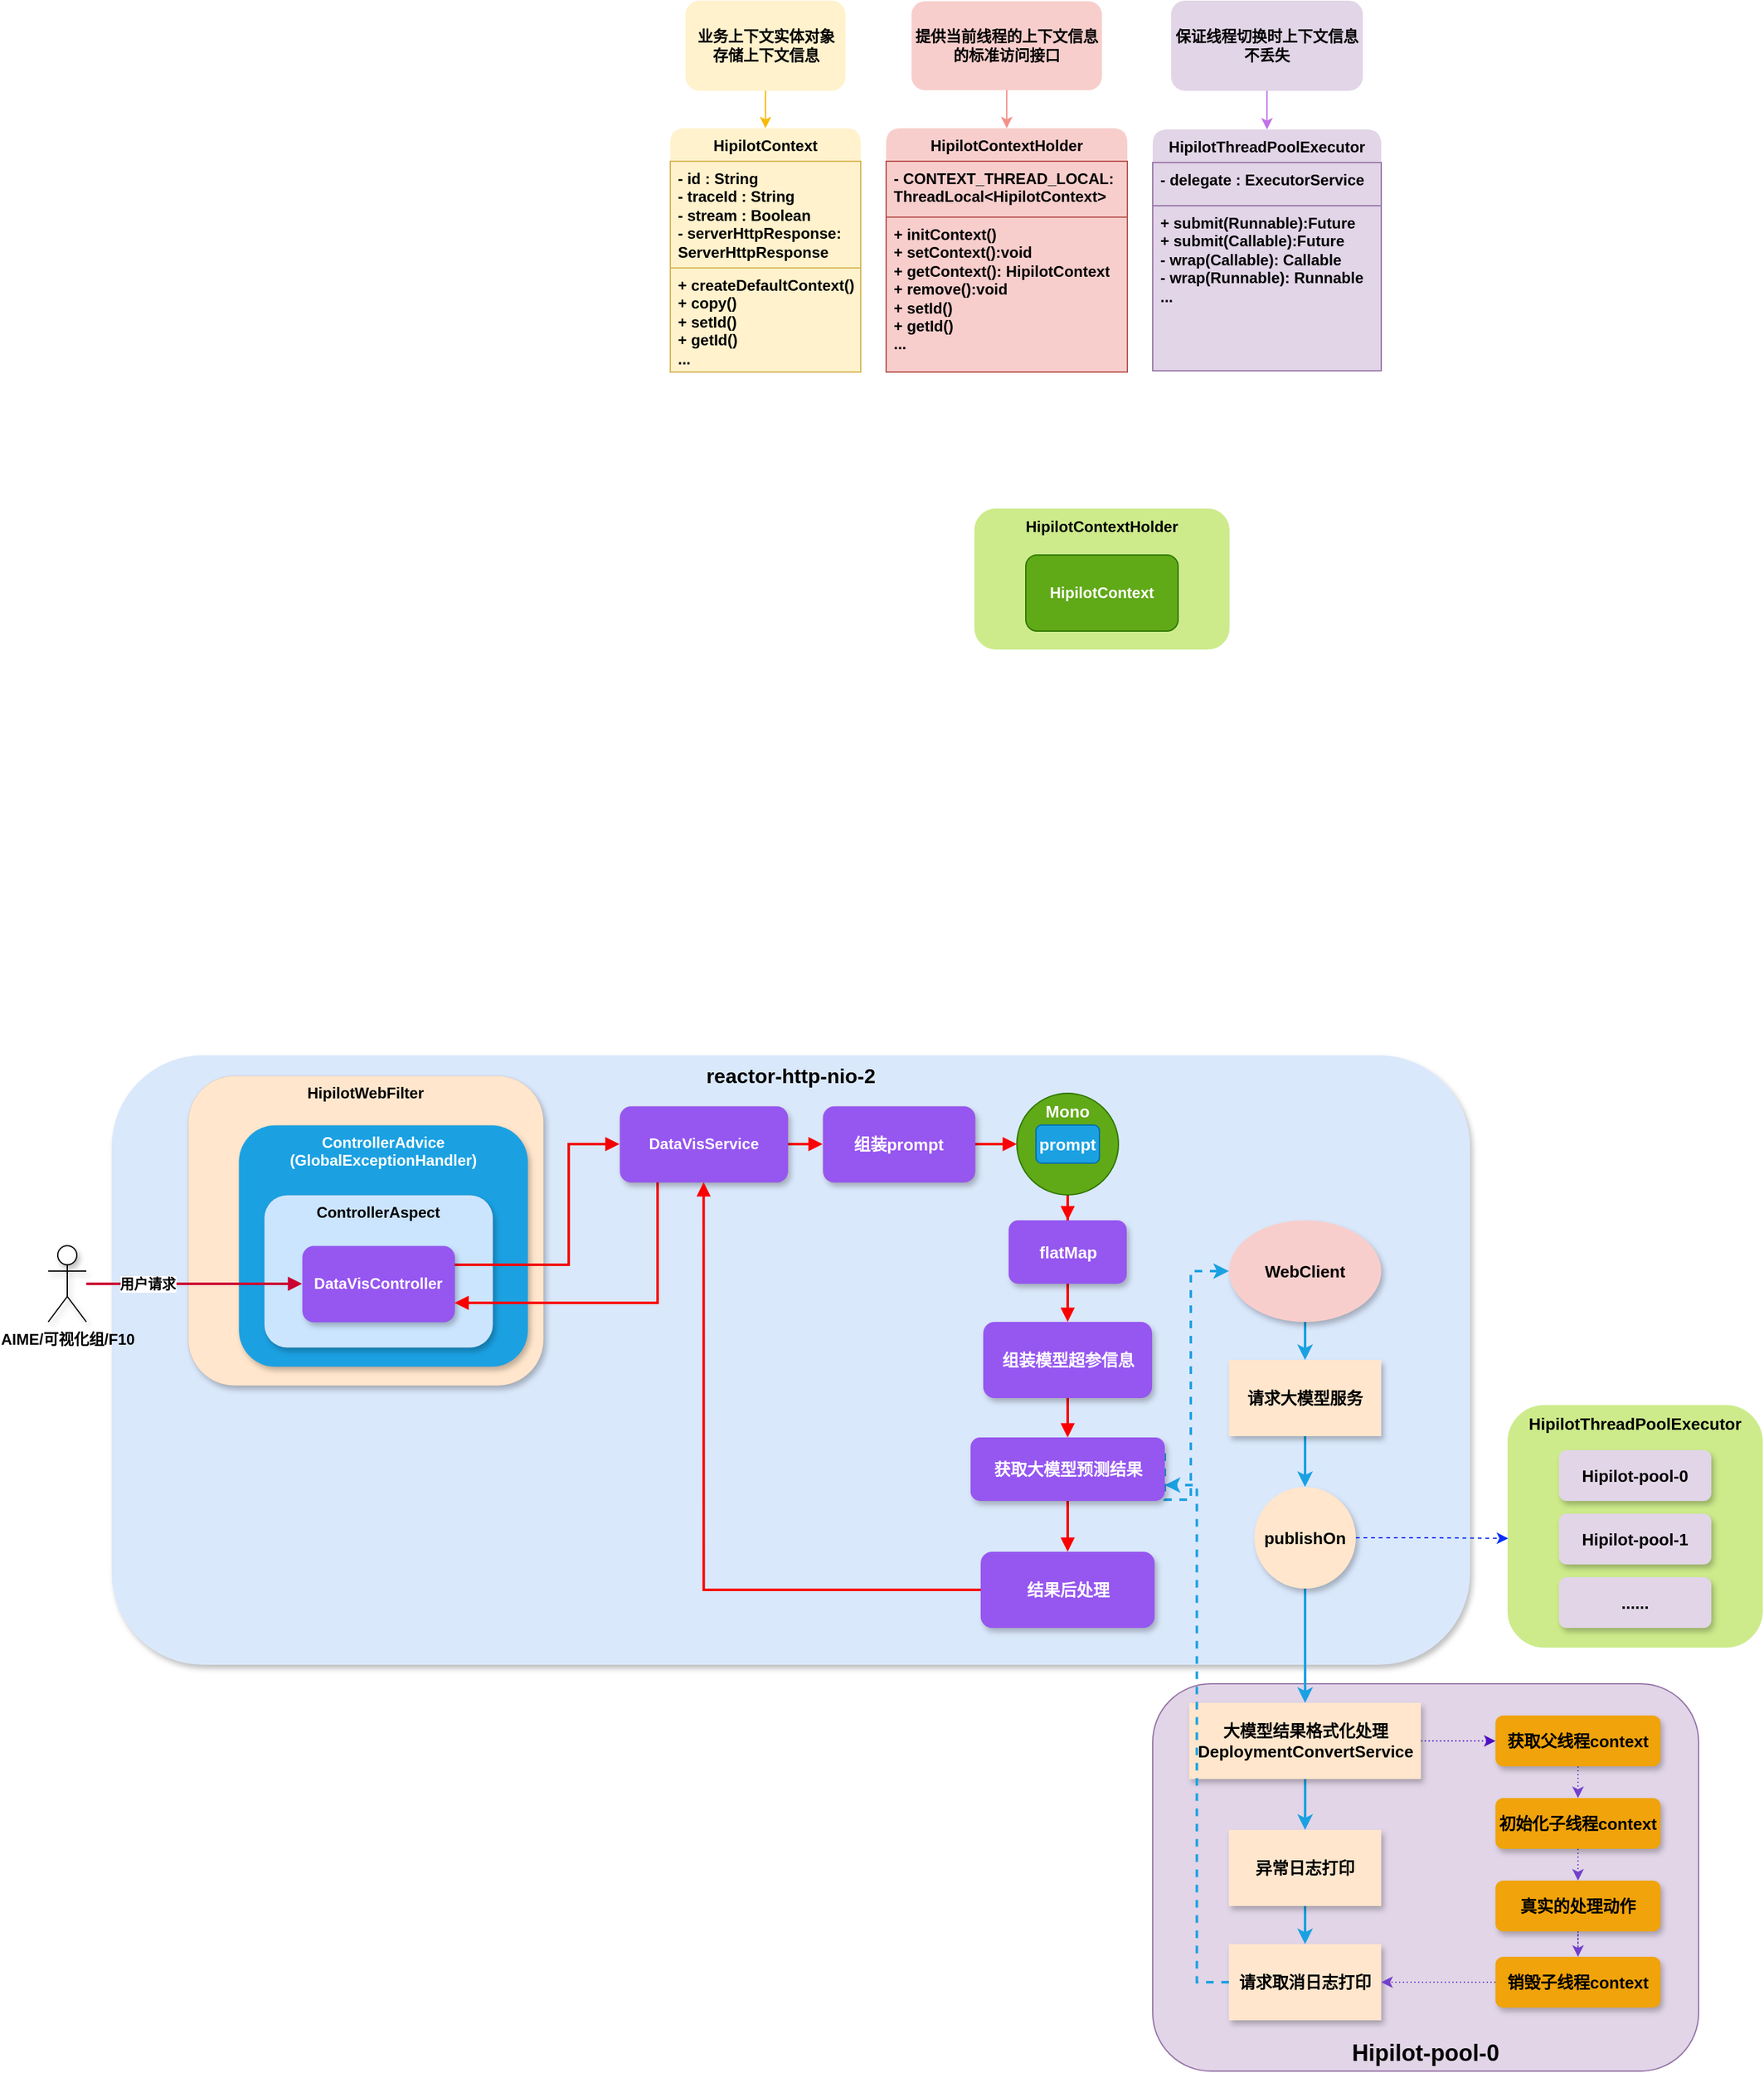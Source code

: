 <mxfile version="23.1.5" type="github">
  <diagram name="第 1 页" id="A8AgMVtB7LvKmUs1XgVh">
    <mxGraphModel dx="3037" dy="1915" grid="1" gridSize="10" guides="1" tooltips="1" connect="1" arrows="1" fold="1" page="1" pageScale="1" pageWidth="827" pageHeight="1169" math="0" shadow="0">
      <root>
        <mxCell id="0" />
        <mxCell id="1" parent="0" />
        <mxCell id="ccl45ZDLO3o566vft4Xr-63" value="Hipilot-pool-0" style="rounded=1;whiteSpace=wrap;html=1;verticalAlign=bottom;align=center;fontSize=18;fontStyle=1;fillColor=#e1d5e7;strokeColor=#9673a6;" vertex="1" parent="1">
          <mxGeometry x="-670" y="185" width="430" height="305" as="geometry" />
        </mxCell>
        <mxCell id="ccl45ZDLO3o566vft4Xr-91" value="reactor-http-nio-2" style="rounded=1;whiteSpace=wrap;html=1;align=center;verticalAlign=top;fontSize=16;fontStyle=1;fillColor=#dae8fc;strokeColor=none;shadow=1;" vertex="1" parent="1">
          <mxGeometry x="-1490" y="-310" width="1070" height="480" as="geometry" />
        </mxCell>
        <mxCell id="ccl45ZDLO3o566vft4Xr-10" value="HipilotContext" style="swimlane;fontStyle=1;align=center;verticalAlign=top;childLayout=stackLayout;horizontal=1;startSize=26;horizontalStack=0;resizeParent=1;resizeParentMax=0;resizeLast=0;collapsible=1;marginBottom=0;whiteSpace=wrap;html=1;fillColor=#fff2cc;strokeColor=none;rounded=1;" vertex="1" parent="1">
          <mxGeometry x="-1050" y="-1040" width="150" height="192" as="geometry" />
        </mxCell>
        <mxCell id="ccl45ZDLO3o566vft4Xr-11" value="- id : String&lt;br&gt;- traceId : String&lt;br&gt;- stream : Boolean&lt;br&gt;- serverHttpResponse: &lt;br&gt;ServerHttpResponse&lt;br&gt;&amp;nbsp;" style="text;strokeColor=#d6b656;fillColor=#fff2cc;align=left;verticalAlign=top;spacingLeft=4;spacingRight=4;overflow=hidden;rotatable=0;points=[[0,0.5],[1,0.5]];portConstraint=eastwest;whiteSpace=wrap;html=1;rounded=0;glass=0;fontStyle=1" vertex="1" parent="ccl45ZDLO3o566vft4Xr-10">
          <mxGeometry y="26" width="150" height="84" as="geometry" />
        </mxCell>
        <mxCell id="ccl45ZDLO3o566vft4Xr-12" value="+ createDefaultContext()&lt;br&gt;+ copy()&lt;br&gt;+ setId()&lt;br&gt;+ getId()&lt;br&gt;..." style="text;strokeColor=#d6b656;fillColor=#fff2cc;align=left;verticalAlign=top;spacingLeft=4;spacingRight=4;overflow=hidden;rotatable=0;points=[[0,0.5],[1,0.5]];portConstraint=eastwest;whiteSpace=wrap;html=1;rounded=0;fontStyle=1" vertex="1" parent="ccl45ZDLO3o566vft4Xr-10">
          <mxGeometry y="110" width="150" height="82" as="geometry" />
        </mxCell>
        <mxCell id="ccl45ZDLO3o566vft4Xr-13" value="HipilotContextHolder" style="swimlane;fontStyle=1;align=center;verticalAlign=top;childLayout=stackLayout;horizontal=1;startSize=26;horizontalStack=0;resizeParent=1;resizeParentMax=0;resizeLast=0;collapsible=1;marginBottom=0;whiteSpace=wrap;html=1;fillColor=#f8cecc;strokeColor=none;rounded=1;" vertex="1" parent="1">
          <mxGeometry x="-880" y="-1040" width="190" height="192" as="geometry" />
        </mxCell>
        <mxCell id="ccl45ZDLO3o566vft4Xr-14" value="- CONTEXT_THREAD_LOCAL: ThreadLocal&amp;lt;HipilotContext&amp;gt;" style="text;strokeColor=#b85450;fillColor=#f8cecc;align=left;verticalAlign=top;spacingLeft=4;spacingRight=4;overflow=hidden;rotatable=0;points=[[0,0.5],[1,0.5]];portConstraint=eastwest;whiteSpace=wrap;html=1;fontStyle=1" vertex="1" parent="ccl45ZDLO3o566vft4Xr-13">
          <mxGeometry y="26" width="190" height="44" as="geometry" />
        </mxCell>
        <mxCell id="ccl45ZDLO3o566vft4Xr-15" value="+ initContext()&lt;br&gt;+ setContext():void&lt;br&gt;+ getContext(): HipilotContext&lt;br&gt;+ remove():void&lt;br&gt;+ setId()&lt;br&gt;+ getId()&lt;br&gt;..." style="text;strokeColor=#b85450;fillColor=#f8cecc;align=left;verticalAlign=top;spacingLeft=4;spacingRight=4;overflow=hidden;rotatable=0;points=[[0,0.5],[1,0.5]];portConstraint=eastwest;whiteSpace=wrap;html=1;fontStyle=1" vertex="1" parent="ccl45ZDLO3o566vft4Xr-13">
          <mxGeometry y="70" width="190" height="122" as="geometry" />
        </mxCell>
        <mxCell id="ccl45ZDLO3o566vft4Xr-16" value="HipilotThreadPoolExecutor" style="swimlane;fontStyle=1;align=center;verticalAlign=top;childLayout=stackLayout;horizontal=1;startSize=26;horizontalStack=0;resizeParent=1;resizeParentMax=0;resizeLast=0;collapsible=1;marginBottom=0;whiteSpace=wrap;html=1;fillColor=#e1d5e7;strokeColor=none;rounded=1;swimlaneLine=1;" vertex="1" parent="1">
          <mxGeometry x="-670" y="-1039" width="180" height="190" as="geometry" />
        </mxCell>
        <mxCell id="ccl45ZDLO3o566vft4Xr-17" value="- delegate : ExecutorService" style="text;strokeColor=#9673a6;fillColor=#e1d5e7;align=left;verticalAlign=top;spacingLeft=4;spacingRight=4;overflow=hidden;rotatable=0;points=[[0,0.5],[1,0.5]];portConstraint=eastwest;whiteSpace=wrap;html=1;fontStyle=1" vertex="1" parent="ccl45ZDLO3o566vft4Xr-16">
          <mxGeometry y="26" width="180" height="34" as="geometry" />
        </mxCell>
        <mxCell id="ccl45ZDLO3o566vft4Xr-18" value="+ submit(Runnable):Future&lt;br&gt;+ submit(Callable):Future&lt;br&gt;- wrap(Callable): Callable&lt;br&gt;- wrap(Runnable): Runnable&lt;br&gt;..." style="text;strokeColor=#9673a6;fillColor=#e1d5e7;align=left;verticalAlign=top;spacingLeft=4;spacingRight=4;overflow=hidden;rotatable=0;points=[[0,0.5],[1,0.5]];portConstraint=eastwest;whiteSpace=wrap;html=1;fontStyle=1" vertex="1" parent="ccl45ZDLO3o566vft4Xr-16">
          <mxGeometry y="60" width="180" height="130" as="geometry" />
        </mxCell>
        <mxCell id="ccl45ZDLO3o566vft4Xr-19" style="edgeStyle=orthogonalEdgeStyle;rounded=0;orthogonalLoop=1;jettySize=auto;html=1;entryX=0.5;entryY=0;entryDx=0;entryDy=0;strokeColor=#f6bb09;fontStyle=1" edge="1" parent="1" source="ccl45ZDLO3o566vft4Xr-20" target="ccl45ZDLO3o566vft4Xr-10">
          <mxGeometry relative="1" as="geometry">
            <Array as="points">
              <mxPoint x="-975" y="-1060" />
              <mxPoint x="-975" y="-1060" />
            </Array>
          </mxGeometry>
        </mxCell>
        <mxCell id="ccl45ZDLO3o566vft4Xr-20" value="业务上下文实体对象&lt;br&gt;存储上下文信息" style="rounded=1;whiteSpace=wrap;html=1;fillColor=#fff2cc;strokeColor=#fff2cc;shadow=0;fontStyle=1" vertex="1" parent="1">
          <mxGeometry x="-1037.5" y="-1140" width="125" height="70" as="geometry" />
        </mxCell>
        <mxCell id="ccl45ZDLO3o566vft4Xr-21" style="edgeStyle=orthogonalEdgeStyle;rounded=0;orthogonalLoop=1;jettySize=auto;html=1;entryX=0.5;entryY=0;entryDx=0;entryDy=0;strokeColor=#f4908b;fontStyle=1" edge="1" parent="1" source="ccl45ZDLO3o566vft4Xr-22" target="ccl45ZDLO3o566vft4Xr-13">
          <mxGeometry relative="1" as="geometry" />
        </mxCell>
        <mxCell id="ccl45ZDLO3o566vft4Xr-22" value="提供当前线程的上下文信息的标准访问接口" style="rounded=1;whiteSpace=wrap;html=1;fillColor=#f8cecc;strokeColor=none;shadow=0;fontStyle=1" vertex="1" parent="1">
          <mxGeometry x="-860" y="-1140" width="150" height="70" as="geometry" />
        </mxCell>
        <mxCell id="ccl45ZDLO3o566vft4Xr-23" style="edgeStyle=orthogonalEdgeStyle;rounded=0;orthogonalLoop=1;jettySize=auto;html=1;entryX=0.5;entryY=0;entryDx=0;entryDy=0;strokeColor=#c173e7;fontStyle=1" edge="1" parent="1" source="ccl45ZDLO3o566vft4Xr-24" target="ccl45ZDLO3o566vft4Xr-16">
          <mxGeometry relative="1" as="geometry" />
        </mxCell>
        <mxCell id="ccl45ZDLO3o566vft4Xr-24" value="保证线程切换时上下文信息不丢失" style="rounded=1;whiteSpace=wrap;html=1;fillColor=#e1d5e7;strokeColor=#e1d5e7;shadow=0;fontStyle=1" vertex="1" parent="1">
          <mxGeometry x="-655" y="-1140" width="150" height="70" as="geometry" />
        </mxCell>
        <mxCell id="ccl45ZDLO3o566vft4Xr-25" value="HipilotWebFilter" style="rounded=1;whiteSpace=wrap;html=1;fillColor=#ffe6cc;strokeColor=default;verticalAlign=top;strokeWidth=0;dashed=1;fontStyle=1;shadow=1;" vertex="1" parent="1">
          <mxGeometry x="-1430" y="-294" width="280" height="244" as="geometry" />
        </mxCell>
        <mxCell id="ccl45ZDLO3o566vft4Xr-26" value="AIME/可视化组/F10" style="shape=umlActor;verticalLabelPosition=bottom;verticalAlign=top;html=1;outlineConnect=0;fontStyle=1;shadow=1;" vertex="1" parent="1">
          <mxGeometry x="-1540" y="-160" width="30" height="60" as="geometry" />
        </mxCell>
        <mxCell id="ccl45ZDLO3o566vft4Xr-31" value="HipilotContextHolder" style="rounded=1;whiteSpace=wrap;html=1;verticalAlign=top;fillColor=#cdeb8b;strokeColor=#cdeb8b;fontStyle=1" vertex="1" parent="1">
          <mxGeometry x="-810" y="-740" width="200" height="110" as="geometry" />
        </mxCell>
        <mxCell id="ccl45ZDLO3o566vft4Xr-32" value="HipilotContext" style="rounded=1;whiteSpace=wrap;html=1;fillColor=#60a917;strokeColor=#2D7600;fontColor=#ffffff;fontStyle=1" vertex="1" parent="1">
          <mxGeometry x="-770" y="-704" width="120" height="60" as="geometry" />
        </mxCell>
        <mxCell id="ccl45ZDLO3o566vft4Xr-33" value="ControllerAdvice&lt;br&gt;(GlobalExceptionHandler)" style="rounded=1;whiteSpace=wrap;html=1;fillColor=#1ba1e2;strokeColor=#006EAF;verticalAlign=top;strokeWidth=0;dashed=1;fontColor=#ffffff;fontStyle=1;shadow=1;" vertex="1" parent="1">
          <mxGeometry x="-1390" y="-255" width="227.5" height="190" as="geometry" />
        </mxCell>
        <mxCell id="ccl45ZDLO3o566vft4Xr-34" value="ControllerAspect" style="rounded=1;whiteSpace=wrap;html=1;fillColor=#cce5ff;strokeColor=#36393d;verticalAlign=top;strokeWidth=0;dashed=1;fontStyle=1;shadow=1;" vertex="1" parent="1">
          <mxGeometry x="-1370" y="-200" width="180" height="120" as="geometry" />
        </mxCell>
        <mxCell id="ccl45ZDLO3o566vft4Xr-98" style="edgeStyle=orthogonalEdgeStyle;rounded=0;orthogonalLoop=1;jettySize=auto;html=1;entryX=0;entryY=0.5;entryDx=0;entryDy=0;strokeColor=#f20202;exitX=1;exitY=0.25;exitDx=0;exitDy=0;strokeWidth=2;endArrow=block;endFill=1;" edge="1" parent="1" source="ccl45ZDLO3o566vft4Xr-35" target="ccl45ZDLO3o566vft4Xr-42">
          <mxGeometry relative="1" as="geometry">
            <Array as="points">
              <mxPoint x="-1130" y="-145" />
              <mxPoint x="-1130" y="-240" />
            </Array>
          </mxGeometry>
        </mxCell>
        <mxCell id="ccl45ZDLO3o566vft4Xr-35" value="DataVisController" style="rounded=1;whiteSpace=wrap;html=1;fillColor=#9656f0;strokeColor=#3700CC;strokeWidth=0;dashed=1;fontStyle=1;fontColor=#ffffff;shadow=1;" vertex="1" parent="1">
          <mxGeometry x="-1340" y="-160" width="120" height="60" as="geometry" />
        </mxCell>
        <mxCell id="ccl45ZDLO3o566vft4Xr-38" style="edgeStyle=orthogonalEdgeStyle;rounded=0;orthogonalLoop=1;jettySize=auto;html=1;entryX=0;entryY=0.5;entryDx=0;entryDy=0;strokeColor=#cc0033;fillColor=#6a00ff;fontStyle=1;strokeWidth=2;endArrow=block;endFill=1;" edge="1" parent="1" source="ccl45ZDLO3o566vft4Xr-26" target="ccl45ZDLO3o566vft4Xr-35">
          <mxGeometry relative="1" as="geometry" />
        </mxCell>
        <mxCell id="ccl45ZDLO3o566vft4Xr-40" value="用户请求" style="edgeLabel;html=1;align=center;verticalAlign=middle;resizable=0;points=[];fontStyle=1" vertex="1" connectable="0" parent="ccl45ZDLO3o566vft4Xr-38">
          <mxGeometry x="-0.434" relative="1" as="geometry">
            <mxPoint as="offset" />
          </mxGeometry>
        </mxCell>
        <mxCell id="ccl45ZDLO3o566vft4Xr-96" value="" style="edgeStyle=orthogonalEdgeStyle;rounded=0;orthogonalLoop=1;jettySize=auto;html=1;fontStyle=1;strokeColor=#fa0505;strokeWidth=2;endArrow=block;endFill=1;" edge="1" parent="1" source="ccl45ZDLO3o566vft4Xr-42" target="ccl45ZDLO3o566vft4Xr-95">
          <mxGeometry relative="1" as="geometry" />
        </mxCell>
        <mxCell id="ccl45ZDLO3o566vft4Xr-100" style="edgeStyle=orthogonalEdgeStyle;rounded=0;orthogonalLoop=1;jettySize=auto;html=1;entryX=1;entryY=0.75;entryDx=0;entryDy=0;strokeColor=#fa0000;strokeWidth=2;endArrow=block;endFill=1;" edge="1" parent="1" source="ccl45ZDLO3o566vft4Xr-42" target="ccl45ZDLO3o566vft4Xr-35">
          <mxGeometry relative="1" as="geometry">
            <Array as="points">
              <mxPoint x="-1060" y="-115" />
            </Array>
          </mxGeometry>
        </mxCell>
        <mxCell id="ccl45ZDLO3o566vft4Xr-42" value="DataVisService" style="rounded=1;whiteSpace=wrap;html=1;fillColor=#9656f0;strokeColor=#BD7000;strokeWidth=0;dashed=1;fontColor=#ffffff;fontStyle=1;shadow=1;" vertex="1" parent="1">
          <mxGeometry x="-1090" y="-270" width="132.5" height="60" as="geometry" />
        </mxCell>
        <mxCell id="ccl45ZDLO3o566vft4Xr-79" style="edgeStyle=orthogonalEdgeStyle;rounded=0;orthogonalLoop=1;jettySize=auto;html=1;fontStyle=1;strokeColor=#fa0000;strokeWidth=2;endArrow=block;endFill=1;" edge="1" parent="1" source="ccl45ZDLO3o566vft4Xr-43" target="ccl45ZDLO3o566vft4Xr-75">
          <mxGeometry relative="1" as="geometry" />
        </mxCell>
        <mxCell id="ccl45ZDLO3o566vft4Xr-43" value="Mono" style="ellipse;whiteSpace=wrap;html=1;aspect=fixed;verticalAlign=top;fillColor=#60a917;fontColor=#ffffff;strokeColor=#2D7600;fontStyle=1;fontSize=13;" vertex="1" parent="1">
          <mxGeometry x="-777" y="-280" width="80" height="80" as="geometry" />
        </mxCell>
        <mxCell id="ccl45ZDLO3o566vft4Xr-44" value="prompt" style="rounded=1;whiteSpace=wrap;html=1;fillColor=#1ba1e2;fontColor=#ffffff;strokeColor=#006EAF;fontStyle=1;fontSize=13;" vertex="1" parent="1">
          <mxGeometry x="-762" y="-255" width="50" height="30" as="geometry" />
        </mxCell>
        <mxCell id="ccl45ZDLO3o566vft4Xr-49" value="" style="edgeStyle=orthogonalEdgeStyle;rounded=0;orthogonalLoop=1;jettySize=auto;html=1;fontStyle=1;strokeWidth=2;strokeColor=#1ba1e2;fontSize=13;" edge="1" parent="1" source="ccl45ZDLO3o566vft4Xr-47" target="ccl45ZDLO3o566vft4Xr-48">
          <mxGeometry relative="1" as="geometry" />
        </mxCell>
        <mxCell id="ccl45ZDLO3o566vft4Xr-47" value="WebClient" style="ellipse;whiteSpace=wrap;html=1;fontStyle=1;fillColor=#f8cecc;strokeColor=none;shadow=1;fontSize=13;" vertex="1" parent="1">
          <mxGeometry x="-610" y="-180" width="120" height="80" as="geometry" />
        </mxCell>
        <mxCell id="ccl45ZDLO3o566vft4Xr-51" value="" style="edgeStyle=orthogonalEdgeStyle;rounded=0;orthogonalLoop=1;jettySize=auto;html=1;fontStyle=1;strokeWidth=2;strokeColor=#1ba1e2;fontSize=13;" edge="1" parent="1" source="ccl45ZDLO3o566vft4Xr-48" target="ccl45ZDLO3o566vft4Xr-50">
          <mxGeometry relative="1" as="geometry" />
        </mxCell>
        <mxCell id="ccl45ZDLO3o566vft4Xr-48" value="请求大模型服务" style="whiteSpace=wrap;html=1;fontStyle=1;fillColor=#ffe6cc;strokeColor=none;shadow=1;fontSize=13;" vertex="1" parent="1">
          <mxGeometry x="-610" y="-70" width="120" height="60" as="geometry" />
        </mxCell>
        <mxCell id="ccl45ZDLO3o566vft4Xr-58" value="" style="edgeStyle=orthogonalEdgeStyle;rounded=0;orthogonalLoop=1;jettySize=auto;html=1;fontStyle=1;strokeWidth=2;strokeColor=#1ba1e2;fontSize=13;" edge="1" parent="1" source="ccl45ZDLO3o566vft4Xr-50" target="ccl45ZDLO3o566vft4Xr-57">
          <mxGeometry relative="1" as="geometry" />
        </mxCell>
        <mxCell id="ccl45ZDLO3o566vft4Xr-50" value="publishOn" style="ellipse;whiteSpace=wrap;html=1;fontStyle=1;fillColor=#ffe6cc;strokeColor=none;shadow=1;fontSize=13;" vertex="1" parent="1">
          <mxGeometry x="-590" y="30" width="80" height="80" as="geometry" />
        </mxCell>
        <mxCell id="ccl45ZDLO3o566vft4Xr-52" value="HipilotThreadPoolExecutor" style="rounded=1;whiteSpace=wrap;html=1;verticalAlign=top;fillColor=#cdeb8b;strokeColor=#cdeb8b;fontStyle=1;fontSize=13;" vertex="1" parent="1">
          <mxGeometry x="-390" y="-34" width="200" height="190" as="geometry" />
        </mxCell>
        <mxCell id="ccl45ZDLO3o566vft4Xr-53" style="edgeStyle=orthogonalEdgeStyle;rounded=0;orthogonalLoop=1;jettySize=auto;html=1;entryX=0;entryY=0.55;entryDx=0;entryDy=0;entryPerimeter=0;dashed=1;fontStyle=1;fontSize=13;strokeColor=#0930f6;" edge="1" parent="1" source="ccl45ZDLO3o566vft4Xr-50" target="ccl45ZDLO3o566vft4Xr-52">
          <mxGeometry relative="1" as="geometry" />
        </mxCell>
        <mxCell id="ccl45ZDLO3o566vft4Xr-54" value="Hipilot-pool-0" style="rounded=1;whiteSpace=wrap;html=1;fillColor=#e1d5e7;strokeColor=none;fontStyle=1;shadow=1;fontSize=13;" vertex="1" parent="1">
          <mxGeometry x="-350" y="1" width="120" height="40" as="geometry" />
        </mxCell>
        <mxCell id="ccl45ZDLO3o566vft4Xr-55" value="Hipilot-pool-1" style="rounded=1;whiteSpace=wrap;html=1;fillColor=#e1d5e7;strokeColor=none;fontStyle=1;shadow=1;fontSize=13;" vertex="1" parent="1">
          <mxGeometry x="-350" y="51" width="120" height="40" as="geometry" />
        </mxCell>
        <mxCell id="ccl45ZDLO3o566vft4Xr-56" value="......" style="rounded=1;whiteSpace=wrap;html=1;fillColor=#e1d5e7;strokeColor=none;fontStyle=1;shadow=1;fontSize=13;" vertex="1" parent="1">
          <mxGeometry x="-350" y="101" width="120" height="40" as="geometry" />
        </mxCell>
        <mxCell id="ccl45ZDLO3o566vft4Xr-60" value="" style="edgeStyle=orthogonalEdgeStyle;rounded=0;orthogonalLoop=1;jettySize=auto;html=1;fontStyle=1;strokeWidth=2;strokeColor=#1ba1e2;fontSize=13;" edge="1" parent="1" source="ccl45ZDLO3o566vft4Xr-57" target="ccl45ZDLO3o566vft4Xr-59">
          <mxGeometry relative="1" as="geometry" />
        </mxCell>
        <mxCell id="ccl45ZDLO3o566vft4Xr-105" style="edgeStyle=orthogonalEdgeStyle;rounded=0;orthogonalLoop=1;jettySize=auto;html=1;strokeColor=#4e0fc2;dashed=1;dashPattern=1 2;fontSize=13;" edge="1" parent="1" source="ccl45ZDLO3o566vft4Xr-57" target="ccl45ZDLO3o566vft4Xr-65">
          <mxGeometry relative="1" as="geometry" />
        </mxCell>
        <mxCell id="ccl45ZDLO3o566vft4Xr-57" value="大模型结果格式化处理&lt;br style=&quot;font-size: 13px;&quot;&gt;DeploymentConvertService" style="whiteSpace=wrap;html=1;fontStyle=1;fillColor=#ffe6cc;strokeColor=none;shadow=1;fontSize=13;" vertex="1" parent="1">
          <mxGeometry x="-641.25" y="200" width="182.5" height="60" as="geometry" />
        </mxCell>
        <mxCell id="ccl45ZDLO3o566vft4Xr-62" value="" style="edgeStyle=orthogonalEdgeStyle;rounded=0;orthogonalLoop=1;jettySize=auto;html=1;fontStyle=1;strokeWidth=2;strokeColor=#1ba1e2;fontSize=13;" edge="1" parent="1" source="ccl45ZDLO3o566vft4Xr-59" target="ccl45ZDLO3o566vft4Xr-61">
          <mxGeometry relative="1" as="geometry" />
        </mxCell>
        <mxCell id="ccl45ZDLO3o566vft4Xr-59" value="异常日志打印" style="whiteSpace=wrap;html=1;fontStyle=1;fillColor=#ffe6cc;strokeColor=none;shadow=1;fontSize=13;" vertex="1" parent="1">
          <mxGeometry x="-610" y="300" width="120" height="60" as="geometry" />
        </mxCell>
        <mxCell id="ccl45ZDLO3o566vft4Xr-89" style="edgeStyle=orthogonalEdgeStyle;rounded=0;orthogonalLoop=1;jettySize=auto;html=1;entryX=1;entryY=0.75;entryDx=0;entryDy=0;dashed=1;fontStyle=1;strokeWidth=2;strokeColor=#1ba1e2;" edge="1" parent="1" source="ccl45ZDLO3o566vft4Xr-61" target="ccl45ZDLO3o566vft4Xr-83">
          <mxGeometry relative="1" as="geometry" />
        </mxCell>
        <mxCell id="ccl45ZDLO3o566vft4Xr-61" value="请求取消日志打印" style="whiteSpace=wrap;html=1;fontStyle=1;fillColor=#ffe6cc;strokeColor=none;shadow=1;fontSize=13;" vertex="1" parent="1">
          <mxGeometry x="-610" y="390" width="120" height="60" as="geometry" />
        </mxCell>
        <mxCell id="ccl45ZDLO3o566vft4Xr-71" value="" style="edgeStyle=orthogonalEdgeStyle;rounded=0;orthogonalLoop=1;jettySize=auto;html=1;fontStyle=1;strokeColor=#7240cb;dashed=1;dashPattern=1 2;fontSize=13;" edge="1" parent="1" source="ccl45ZDLO3o566vft4Xr-64" target="ccl45ZDLO3o566vft4Xr-70">
          <mxGeometry relative="1" as="geometry" />
        </mxCell>
        <mxCell id="ccl45ZDLO3o566vft4Xr-64" value="真实的处理动作" style="rounded=1;whiteSpace=wrap;html=1;fontStyle=1;fillColor=#f0a30a;fontColor=#000000;strokeColor=none;shadow=1;fontSize=13;" vertex="1" parent="1">
          <mxGeometry x="-400" y="340" width="130" height="40" as="geometry" />
        </mxCell>
        <mxCell id="ccl45ZDLO3o566vft4Xr-68" value="" style="edgeStyle=orthogonalEdgeStyle;rounded=0;orthogonalLoop=1;jettySize=auto;html=1;fontStyle=1;strokeColor=#7240cb;dashed=1;dashPattern=1 2;fontSize=13;" edge="1" parent="1" source="ccl45ZDLO3o566vft4Xr-65" target="ccl45ZDLO3o566vft4Xr-67">
          <mxGeometry relative="1" as="geometry" />
        </mxCell>
        <mxCell id="ccl45ZDLO3o566vft4Xr-65" value="获取父线程context" style="rounded=1;whiteSpace=wrap;html=1;fontStyle=1;fillColor=#f0a30a;strokeColor=none;fontColor=#000000;shadow=1;fontSize=13;" vertex="1" parent="1">
          <mxGeometry x="-400" y="210" width="130" height="40" as="geometry" />
        </mxCell>
        <mxCell id="ccl45ZDLO3o566vft4Xr-69" value="" style="edgeStyle=orthogonalEdgeStyle;rounded=0;orthogonalLoop=1;jettySize=auto;html=1;fontStyle=1;strokeColor=#7240cb;dashed=1;dashPattern=1 2;fontSize=13;" edge="1" parent="1" source="ccl45ZDLO3o566vft4Xr-67" target="ccl45ZDLO3o566vft4Xr-64">
          <mxGeometry relative="1" as="geometry" />
        </mxCell>
        <mxCell id="ccl45ZDLO3o566vft4Xr-67" value="初始化子线程context" style="rounded=1;whiteSpace=wrap;html=1;fontStyle=1;fillColor=#f0a30a;fontColor=#000000;strokeColor=none;shadow=1;fontSize=13;" vertex="1" parent="1">
          <mxGeometry x="-400" y="275" width="130" height="40" as="geometry" />
        </mxCell>
        <mxCell id="ccl45ZDLO3o566vft4Xr-109" style="edgeStyle=orthogonalEdgeStyle;rounded=0;orthogonalLoop=1;jettySize=auto;html=1;strokeColor=#7240cb;dashed=1;dashPattern=1 2;fontSize=13;" edge="1" parent="1" source="ccl45ZDLO3o566vft4Xr-70" target="ccl45ZDLO3o566vft4Xr-61">
          <mxGeometry relative="1" as="geometry" />
        </mxCell>
        <mxCell id="ccl45ZDLO3o566vft4Xr-70" value="销毁子线程context" style="whiteSpace=wrap;html=1;rounded=1;fontStyle=1;fillColor=#f0a30a;fontColor=#000000;strokeColor=none;shadow=1;fontSize=13;" vertex="1" parent="1">
          <mxGeometry x="-400" y="400" width="130" height="40" as="geometry" />
        </mxCell>
        <mxCell id="ccl45ZDLO3o566vft4Xr-82" value="" style="edgeStyle=orthogonalEdgeStyle;rounded=0;orthogonalLoop=1;jettySize=auto;html=1;fontStyle=1;strokeColor=#fa0000;strokeWidth=2;endArrow=block;endFill=1;" edge="1" parent="1" source="ccl45ZDLO3o566vft4Xr-75" target="ccl45ZDLO3o566vft4Xr-81">
          <mxGeometry relative="1" as="geometry" />
        </mxCell>
        <mxCell id="ccl45ZDLO3o566vft4Xr-75" value="flatMap" style="rounded=1;whiteSpace=wrap;html=1;shadow=1;fillColor=#9656f0;fontColor=#ffffff;strokeColor=none;fontStyle=1;fontSize=13;" vertex="1" parent="1">
          <mxGeometry x="-783.5" y="-180" width="93" height="50" as="geometry" />
        </mxCell>
        <mxCell id="ccl45ZDLO3o566vft4Xr-84" value="" style="edgeStyle=orthogonalEdgeStyle;rounded=0;orthogonalLoop=1;jettySize=auto;html=1;fontStyle=1;strokeColor=#fa0000;strokeWidth=2;endArrow=block;endFill=1;" edge="1" parent="1" source="ccl45ZDLO3o566vft4Xr-81" target="ccl45ZDLO3o566vft4Xr-83">
          <mxGeometry relative="1" as="geometry" />
        </mxCell>
        <mxCell id="ccl45ZDLO3o566vft4Xr-81" value="组装模型超参信息" style="whiteSpace=wrap;html=1;rounded=1;fontStyle=1;fillColor=#9656f0;fontColor=#ffffff;strokeColor=none;shadow=1;fontSize=13;" vertex="1" parent="1">
          <mxGeometry x="-803.5" y="-100" width="133" height="60" as="geometry" />
        </mxCell>
        <mxCell id="ccl45ZDLO3o566vft4Xr-86" value="" style="edgeStyle=orthogonalEdgeStyle;rounded=0;orthogonalLoop=1;jettySize=auto;html=1;fontStyle=1;strokeColor=#fa0000;strokeWidth=2;endArrow=block;endFill=1;" edge="1" parent="1" source="ccl45ZDLO3o566vft4Xr-83" target="ccl45ZDLO3o566vft4Xr-85">
          <mxGeometry relative="1" as="geometry" />
        </mxCell>
        <mxCell id="ccl45ZDLO3o566vft4Xr-88" style="edgeStyle=orthogonalEdgeStyle;rounded=0;orthogonalLoop=1;jettySize=auto;html=1;entryX=0;entryY=0.5;entryDx=0;entryDy=0;dashed=1;fontStyle=1;strokeWidth=2;strokeColor=#1ba1e2;exitX=1;exitY=0.25;exitDx=0;exitDy=0;" edge="1" parent="1" source="ccl45ZDLO3o566vft4Xr-83" target="ccl45ZDLO3o566vft4Xr-47">
          <mxGeometry relative="1" as="geometry">
            <Array as="points">
              <mxPoint x="-661" y="40" />
              <mxPoint x="-640" y="40" />
              <mxPoint x="-640" y="-140" />
            </Array>
          </mxGeometry>
        </mxCell>
        <mxCell id="ccl45ZDLO3o566vft4Xr-83" value="获取大模型预测结果" style="whiteSpace=wrap;html=1;rounded=1;fontStyle=1;fillColor=#9656f0;fontColor=#ffffff;strokeColor=none;shadow=1;fontSize=13;" vertex="1" parent="1">
          <mxGeometry x="-813.5" y="-9" width="153" height="50" as="geometry" />
        </mxCell>
        <mxCell id="ccl45ZDLO3o566vft4Xr-87" style="edgeStyle=orthogonalEdgeStyle;rounded=0;orthogonalLoop=1;jettySize=auto;html=1;entryX=0.5;entryY=1;entryDx=0;entryDy=0;fontStyle=1;strokeColor=#fa0000;strokeWidth=2;endArrow=block;endFill=1;" edge="1" parent="1" source="ccl45ZDLO3o566vft4Xr-85" target="ccl45ZDLO3o566vft4Xr-42">
          <mxGeometry relative="1" as="geometry">
            <mxPoint x="-927" y="120" as="targetPoint" />
          </mxGeometry>
        </mxCell>
        <mxCell id="ccl45ZDLO3o566vft4Xr-85" value="结果后处理" style="whiteSpace=wrap;html=1;rounded=1;fontStyle=1;fillColor=#9656f0;fontColor=#ffffff;strokeColor=none;shadow=1;fontSize=13;" vertex="1" parent="1">
          <mxGeometry x="-805.5" y="81" width="137" height="60" as="geometry" />
        </mxCell>
        <mxCell id="ccl45ZDLO3o566vft4Xr-97" style="edgeStyle=orthogonalEdgeStyle;rounded=0;orthogonalLoop=1;jettySize=auto;html=1;entryX=0;entryY=0.5;entryDx=0;entryDy=0;fontStyle=1;strokeColor=#fa0505;strokeWidth=2;endArrow=block;endFill=1;" edge="1" parent="1" source="ccl45ZDLO3o566vft4Xr-95" target="ccl45ZDLO3o566vft4Xr-43">
          <mxGeometry relative="1" as="geometry" />
        </mxCell>
        <mxCell id="ccl45ZDLO3o566vft4Xr-95" value="组装prompt" style="whiteSpace=wrap;html=1;fillColor=#9656f0;strokeColor=#BD7000;fontColor=#ffffff;rounded=1;strokeWidth=0;dashed=1;fontStyle=1;shadow=1;fontSize=13;" vertex="1" parent="1">
          <mxGeometry x="-930" y="-270" width="120" height="60" as="geometry" />
        </mxCell>
      </root>
    </mxGraphModel>
  </diagram>
</mxfile>
